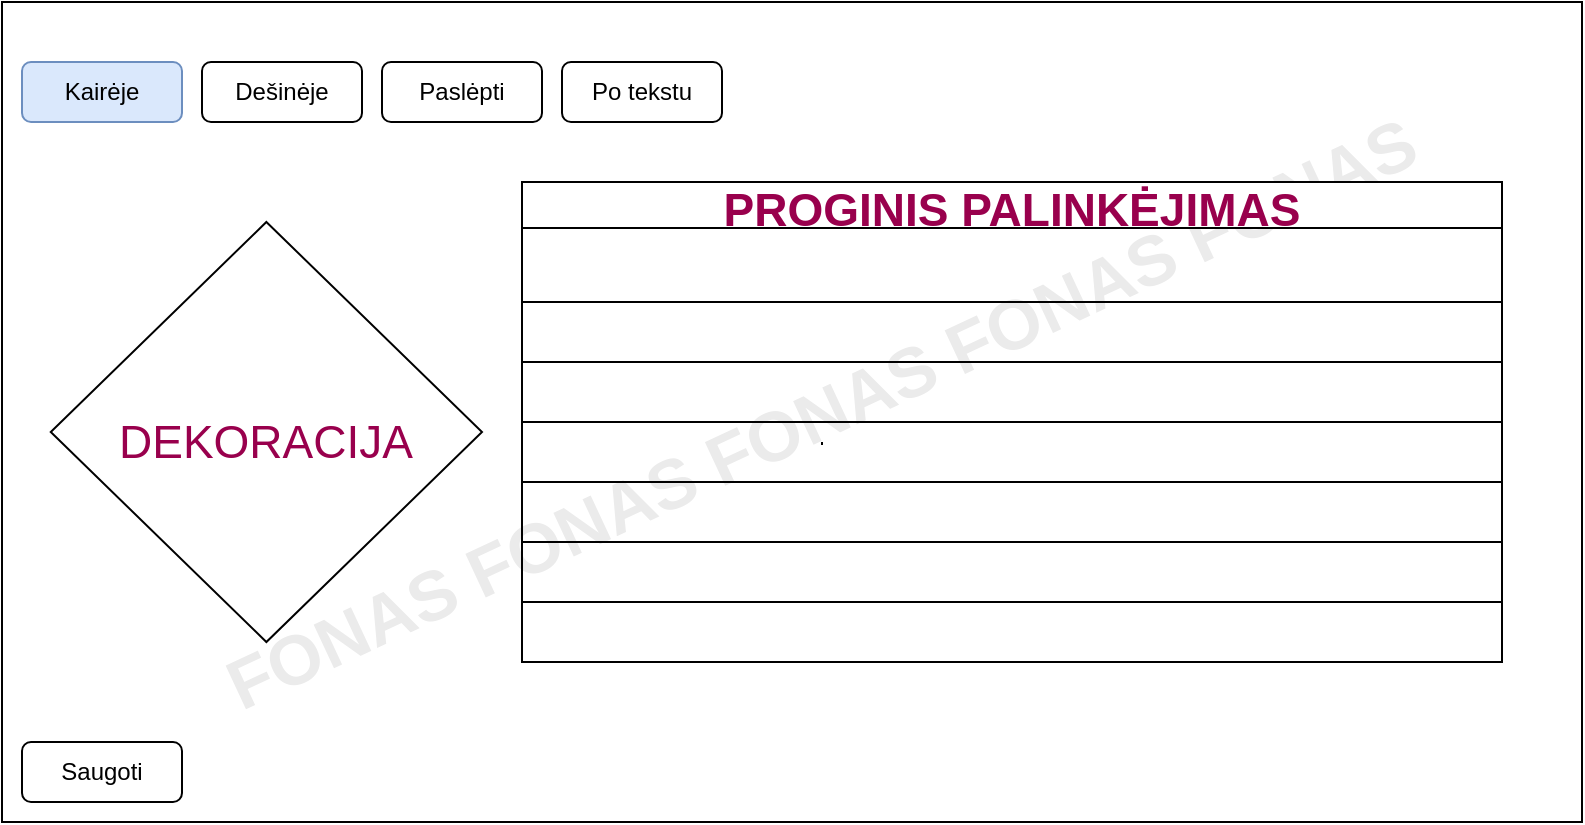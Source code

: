 <mxfile version="15.9.4" type="device"><diagram id="2rWLhKvzPVcl-__09LK_" name="Page-1"><mxGraphModel dx="1038" dy="525" grid="0" gridSize="10" guides="1" tooltips="1" connect="1" arrows="1" fold="1" page="1" pageScale="1" pageWidth="850" pageHeight="1100" math="0" shadow="0"><root><mxCell id="0"/><mxCell id="1" parent="0"/><mxCell id="y0Ho28reR12BQXRR-1Zv-2" value="" style="rounded=0;whiteSpace=wrap;html=1;" parent="1" vertex="1"><mxGeometry x="40" y="100" width="790" height="410" as="geometry"/></mxCell><mxCell id="y0Ho28reR12BQXRR-1Zv-3" value="Kairėje" style="rounded=1;whiteSpace=wrap;html=1;fillColor=#dae8fc;strokeColor=#6c8ebf;" parent="1" vertex="1"><mxGeometry x="50" y="130" width="80" height="30" as="geometry"/></mxCell><mxCell id="y0Ho28reR12BQXRR-1Zv-4" value="Dešinėje" style="rounded=1;whiteSpace=wrap;html=1;" parent="1" vertex="1"><mxGeometry x="140" y="130" width="80" height="30" as="geometry"/></mxCell><mxCell id="y0Ho28reR12BQXRR-1Zv-5" value="Paslėpti&lt;span style=&quot;color: rgba(0 , 0 , 0 , 0) ; font-family: monospace ; font-size: 0px&quot;&gt;%3CmxGraphModel%3E%3Croot%3E%3CmxCell%20id%3D%220%22%2F%3E%3CmxCell%20id%3D%221%22%20parent%3D%220%22%2F%3E%3CmxCell%20id%3D%222%22%20value%3D%22Kair%C4%97je%22%20style%3D%22rounded%3D1%3BwhiteSpace%3Dwrap%3Bhtml%3D1%3B%22%20vertex%3D%221%22%20parent%3D%221%22%3E%3CmxGeometry%20x%3D%2250%22%20y%3D%22130%22%20width%3D%2280%22%20height%3D%2230%22%20as%3D%22geometry%22%2F%3E%3C%2FmxCell%3E%3C%2Froot%3E%3C%2FmxGraphModel%3E&lt;/span&gt;" style="rounded=1;whiteSpace=wrap;html=1;" parent="1" vertex="1"><mxGeometry x="230" y="130" width="80" height="30" as="geometry"/></mxCell><mxCell id="y0Ho28reR12BQXRR-1Zv-6" value="Po tekstu" style="rounded=1;whiteSpace=wrap;html=1;" parent="1" vertex="1"><mxGeometry x="320" y="130" width="80" height="30" as="geometry"/></mxCell><mxCell id="y0Ho28reR12BQXRR-1Zv-8" value="FONAS FONAS FONAS FONAS FONAS" style="text;html=1;strokeColor=none;fillColor=none;align=center;verticalAlign=middle;whiteSpace=wrap;rounded=0;rotation=-25;fontColor=#EBEBEB;fontStyle=1;fontSize=35;" parent="1" vertex="1"><mxGeometry x="64.38" y="290" width="771.24" height="30" as="geometry"/></mxCell><mxCell id="y0Ho28reR12BQXRR-1Zv-9" value="&lt;font style=&quot;font-size: 23px&quot; color=&quot;#99004d&quot;&gt;DEKORACIJA&lt;/font&gt;" style="rhombus;whiteSpace=wrap;html=1;fontSize=35;fontColor=#D1D1D1;" parent="1" vertex="1"><mxGeometry x="64.38" y="210" width="215.62" height="210" as="geometry"/></mxCell><mxCell id="y0Ho28reR12BQXRR-1Zv-11" value="" style="endArrow=none;html=1;rounded=0;fontSize=23;fontColor=#99004D;" parent="1" source="y0Ho28reR12BQXRR-1Zv-8" edge="1"><mxGeometry width="50" height="50" relative="1" as="geometry"><mxPoint x="400" y="370" as="sourcePoint"/><mxPoint x="450" y="320" as="targetPoint"/></mxGeometry></mxCell><mxCell id="y0Ho28reR12BQXRR-1Zv-13" value="PROGINIS PALINKĖJIMAS" style="swimlane;fontSize=23;fontColor=#99004D;" parent="1" vertex="1"><mxGeometry x="300" y="190" width="490" height="240" as="geometry"/></mxCell><mxCell id="y0Ho28reR12BQXRR-1Zv-28" value="" style="endArrow=none;html=1;rounded=0;fontSize=23;fontColor=#9C8689;entryX=1;entryY=0.25;entryDx=0;entryDy=0;exitX=0;exitY=0.25;exitDx=0;exitDy=0;" parent="y0Ho28reR12BQXRR-1Zv-13" edge="1"><mxGeometry width="50" height="50" relative="1" as="geometry"><mxPoint y="210" as="sourcePoint"/><mxPoint x="490" y="210" as="targetPoint"/></mxGeometry></mxCell><mxCell id="y0Ho28reR12BQXRR-1Zv-27" value="" style="endArrow=none;html=1;rounded=0;fontSize=23;fontColor=#9C8689;entryX=1;entryY=0.25;entryDx=0;entryDy=0;exitX=0;exitY=0.25;exitDx=0;exitDy=0;" parent="y0Ho28reR12BQXRR-1Zv-13" edge="1"><mxGeometry width="50" height="50" relative="1" as="geometry"><mxPoint y="180" as="sourcePoint"/><mxPoint x="490" y="180" as="targetPoint"/></mxGeometry></mxCell><mxCell id="y0Ho28reR12BQXRR-1Zv-26" value="" style="endArrow=none;html=1;rounded=0;fontSize=23;fontColor=#9C8689;entryX=1;entryY=0.25;entryDx=0;entryDy=0;exitX=0;exitY=0.25;exitDx=0;exitDy=0;" parent="y0Ho28reR12BQXRR-1Zv-13" edge="1"><mxGeometry width="50" height="50" relative="1" as="geometry"><mxPoint y="150" as="sourcePoint"/><mxPoint x="490" y="150" as="targetPoint"/></mxGeometry></mxCell><mxCell id="y0Ho28reR12BQXRR-1Zv-25" value="" style="endArrow=none;html=1;rounded=0;fontSize=23;fontColor=#9C8689;entryX=1;entryY=0.25;entryDx=0;entryDy=0;exitX=0;exitY=0.25;exitDx=0;exitDy=0;" parent="y0Ho28reR12BQXRR-1Zv-13" edge="1"><mxGeometry width="50" height="50" relative="1" as="geometry"><mxPoint y="120" as="sourcePoint"/><mxPoint x="490" y="120" as="targetPoint"/></mxGeometry></mxCell><mxCell id="y0Ho28reR12BQXRR-1Zv-24" value="" style="endArrow=none;html=1;rounded=0;fontSize=23;fontColor=#9C8689;entryX=1;entryY=0.25;entryDx=0;entryDy=0;exitX=0;exitY=0.25;exitDx=0;exitDy=0;" parent="y0Ho28reR12BQXRR-1Zv-13" edge="1"><mxGeometry width="50" height="50" relative="1" as="geometry"><mxPoint y="90" as="sourcePoint"/><mxPoint x="490" y="90" as="targetPoint"/></mxGeometry></mxCell><mxCell id="y0Ho28reR12BQXRR-1Zv-22" value="" style="endArrow=none;html=1;rounded=0;fontSize=23;fontColor=#9C8689;" parent="y0Ho28reR12BQXRR-1Zv-13" edge="1"><mxGeometry width="50" height="50" relative="1" as="geometry"><mxPoint y="60" as="sourcePoint"/><mxPoint x="490" y="60" as="targetPoint"/></mxGeometry></mxCell><mxCell id="y0Ho28reR12BQXRR-1Zv-20" value="Saugoti" style="rounded=1;whiteSpace=wrap;html=1;" parent="1" vertex="1"><mxGeometry x="50" y="470" width="80" height="30" as="geometry"/></mxCell></root></mxGraphModel></diagram></mxfile>